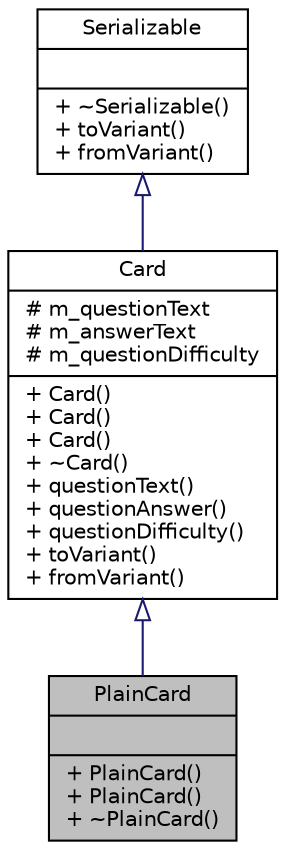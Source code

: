 digraph "PlainCard"
{
 // LATEX_PDF_SIZE
  edge [fontname="Helvetica",fontsize="10",labelfontname="Helvetica",labelfontsize="10"];
  node [fontname="Helvetica",fontsize="10",shape=record];
  Node1 [label="{PlainCard\n||+ PlainCard()\l+ PlainCard()\l+ ~PlainCard()\l}",height=0.2,width=0.4,color="black", fillcolor="grey75", style="filled", fontcolor="black",tooltip=" "];
  Node2 -> Node1 [dir="back",color="midnightblue",fontsize="10",style="solid",arrowtail="onormal",fontname="Helvetica"];
  Node2 [label="{Card\n|# m_questionText\l# m_answerText\l# m_questionDifficulty\l|+ Card()\l+ Card()\l+ Card()\l+ ~Card()\l+ questionText()\l+ questionAnswer()\l+ questionDifficulty()\l+ toVariant()\l+ fromVariant()\l}",height=0.2,width=0.4,color="black", fillcolor="white", style="filled",URL="$classCard.html",tooltip=" "];
  Node3 -> Node2 [dir="back",color="midnightblue",fontsize="10",style="solid",arrowtail="onormal",fontname="Helvetica"];
  Node3 [label="{Serializable\n||+ ~Serializable()\l+ toVariant()\l+ fromVariant()\l}",height=0.2,width=0.4,color="black", fillcolor="white", style="filled",URL="$classSerializable.html",tooltip=" "];
}
